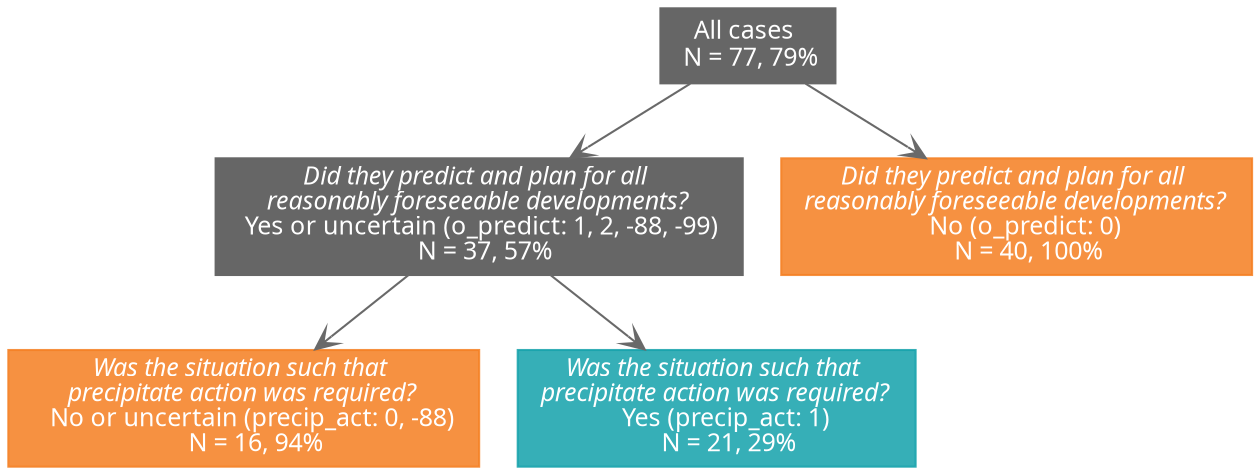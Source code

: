 strict digraph cases_viol_tree_graph {
  graph [fontname = calibri, 
        fontsize = 12,
        splines = polyline,
        layout = dot,
        overlap = false]
  
  #All nodes
  node [shape = box,
        style = filled,
        fontname = calibri, 
        fontsize = 12,
        fontcolor = white,
        fillcolor = "#666666",
        color = "#666666"]
        
  // Inner nodes
  all [label = "All cases \n N = 77, 79%"]
  o_predict1 [label = <<i>Did they predict and plan for all <br/> reasonably foreseeable developments?</i> <br/>
  Yes or uncertain (o_predict: 1, 2, -88, -99) <br/>
  N = 37, 57%>]
  
  //Positive leaf nodes
  node [fillcolor = "#F48024DD",
        color = "#F48024DD"]
    o_predict2 [label = <<i>Did they predict and plan for all <br/> reasonably foreseeable developments?</i> <br/>
    No (o_predict: 0) <br/>
    N = 40, 100%>]
    precip_act2 [label = <<i>Was the situation such that <br/> precipitate action was required?</i> <br/>
    No or uncertain (precip_act: 0, -88) <br/>
    N = 16, 94%>]
  
  // Negative leaf nodes
  node [fillcolor = "#18A3ACDD",
        color = "#18A3ACDD"]
  precip_act1 [label = <<i>Was the situation such that <br/> precipitate action was required?</i> <br/>
    Yes (precip_act: 1) <br/>
    N = 21, 29%>]
  
  //Edges
  edge [color = dimgray,
        arrowhead = vee]
  all -> { o_predict1, o_predict2}
  o_predict1 -> { precip_act1, precip_act2}
}